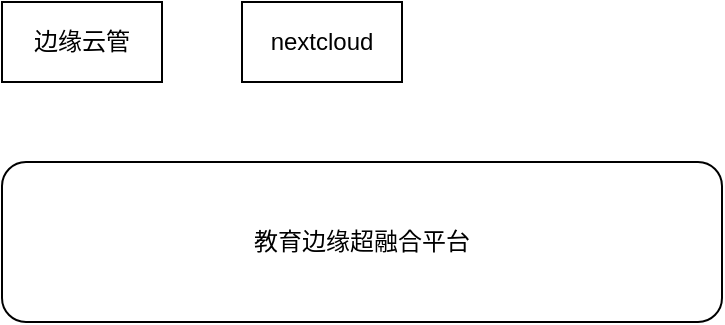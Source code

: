 <mxfile version="10.6.5" type="github"><diagram id="S3-3rUp8WORzfxD4Cyoe" name="Page-1"><mxGraphModel dx="1398" dy="724" grid="1" gridSize="10" guides="1" tooltips="1" connect="1" arrows="1" fold="1" page="1" pageScale="1" pageWidth="827" pageHeight="1169" math="0" shadow="0"><root><mxCell id="0"/><mxCell id="1" parent="0"/><mxCell id="53jGssDf-lTz816PvF83-61" value="教育边缘超融合平台" style="rounded=1;whiteSpace=wrap;html=1;" vertex="1" parent="1"><mxGeometry x="240" y="440" width="360" height="80" as="geometry"/></mxCell><mxCell id="53jGssDf-lTz816PvF83-63" value="边缘云管" style="rounded=0;whiteSpace=wrap;html=1;" vertex="1" parent="1"><mxGeometry x="240" y="360" width="80" height="40" as="geometry"/></mxCell><mxCell id="53jGssDf-lTz816PvF83-66" value="nextcloud" style="rounded=0;whiteSpace=wrap;html=1;" vertex="1" parent="1"><mxGeometry x="360" y="360" width="80" height="40" as="geometry"/></mxCell></root></mxGraphModel></diagram></mxfile>